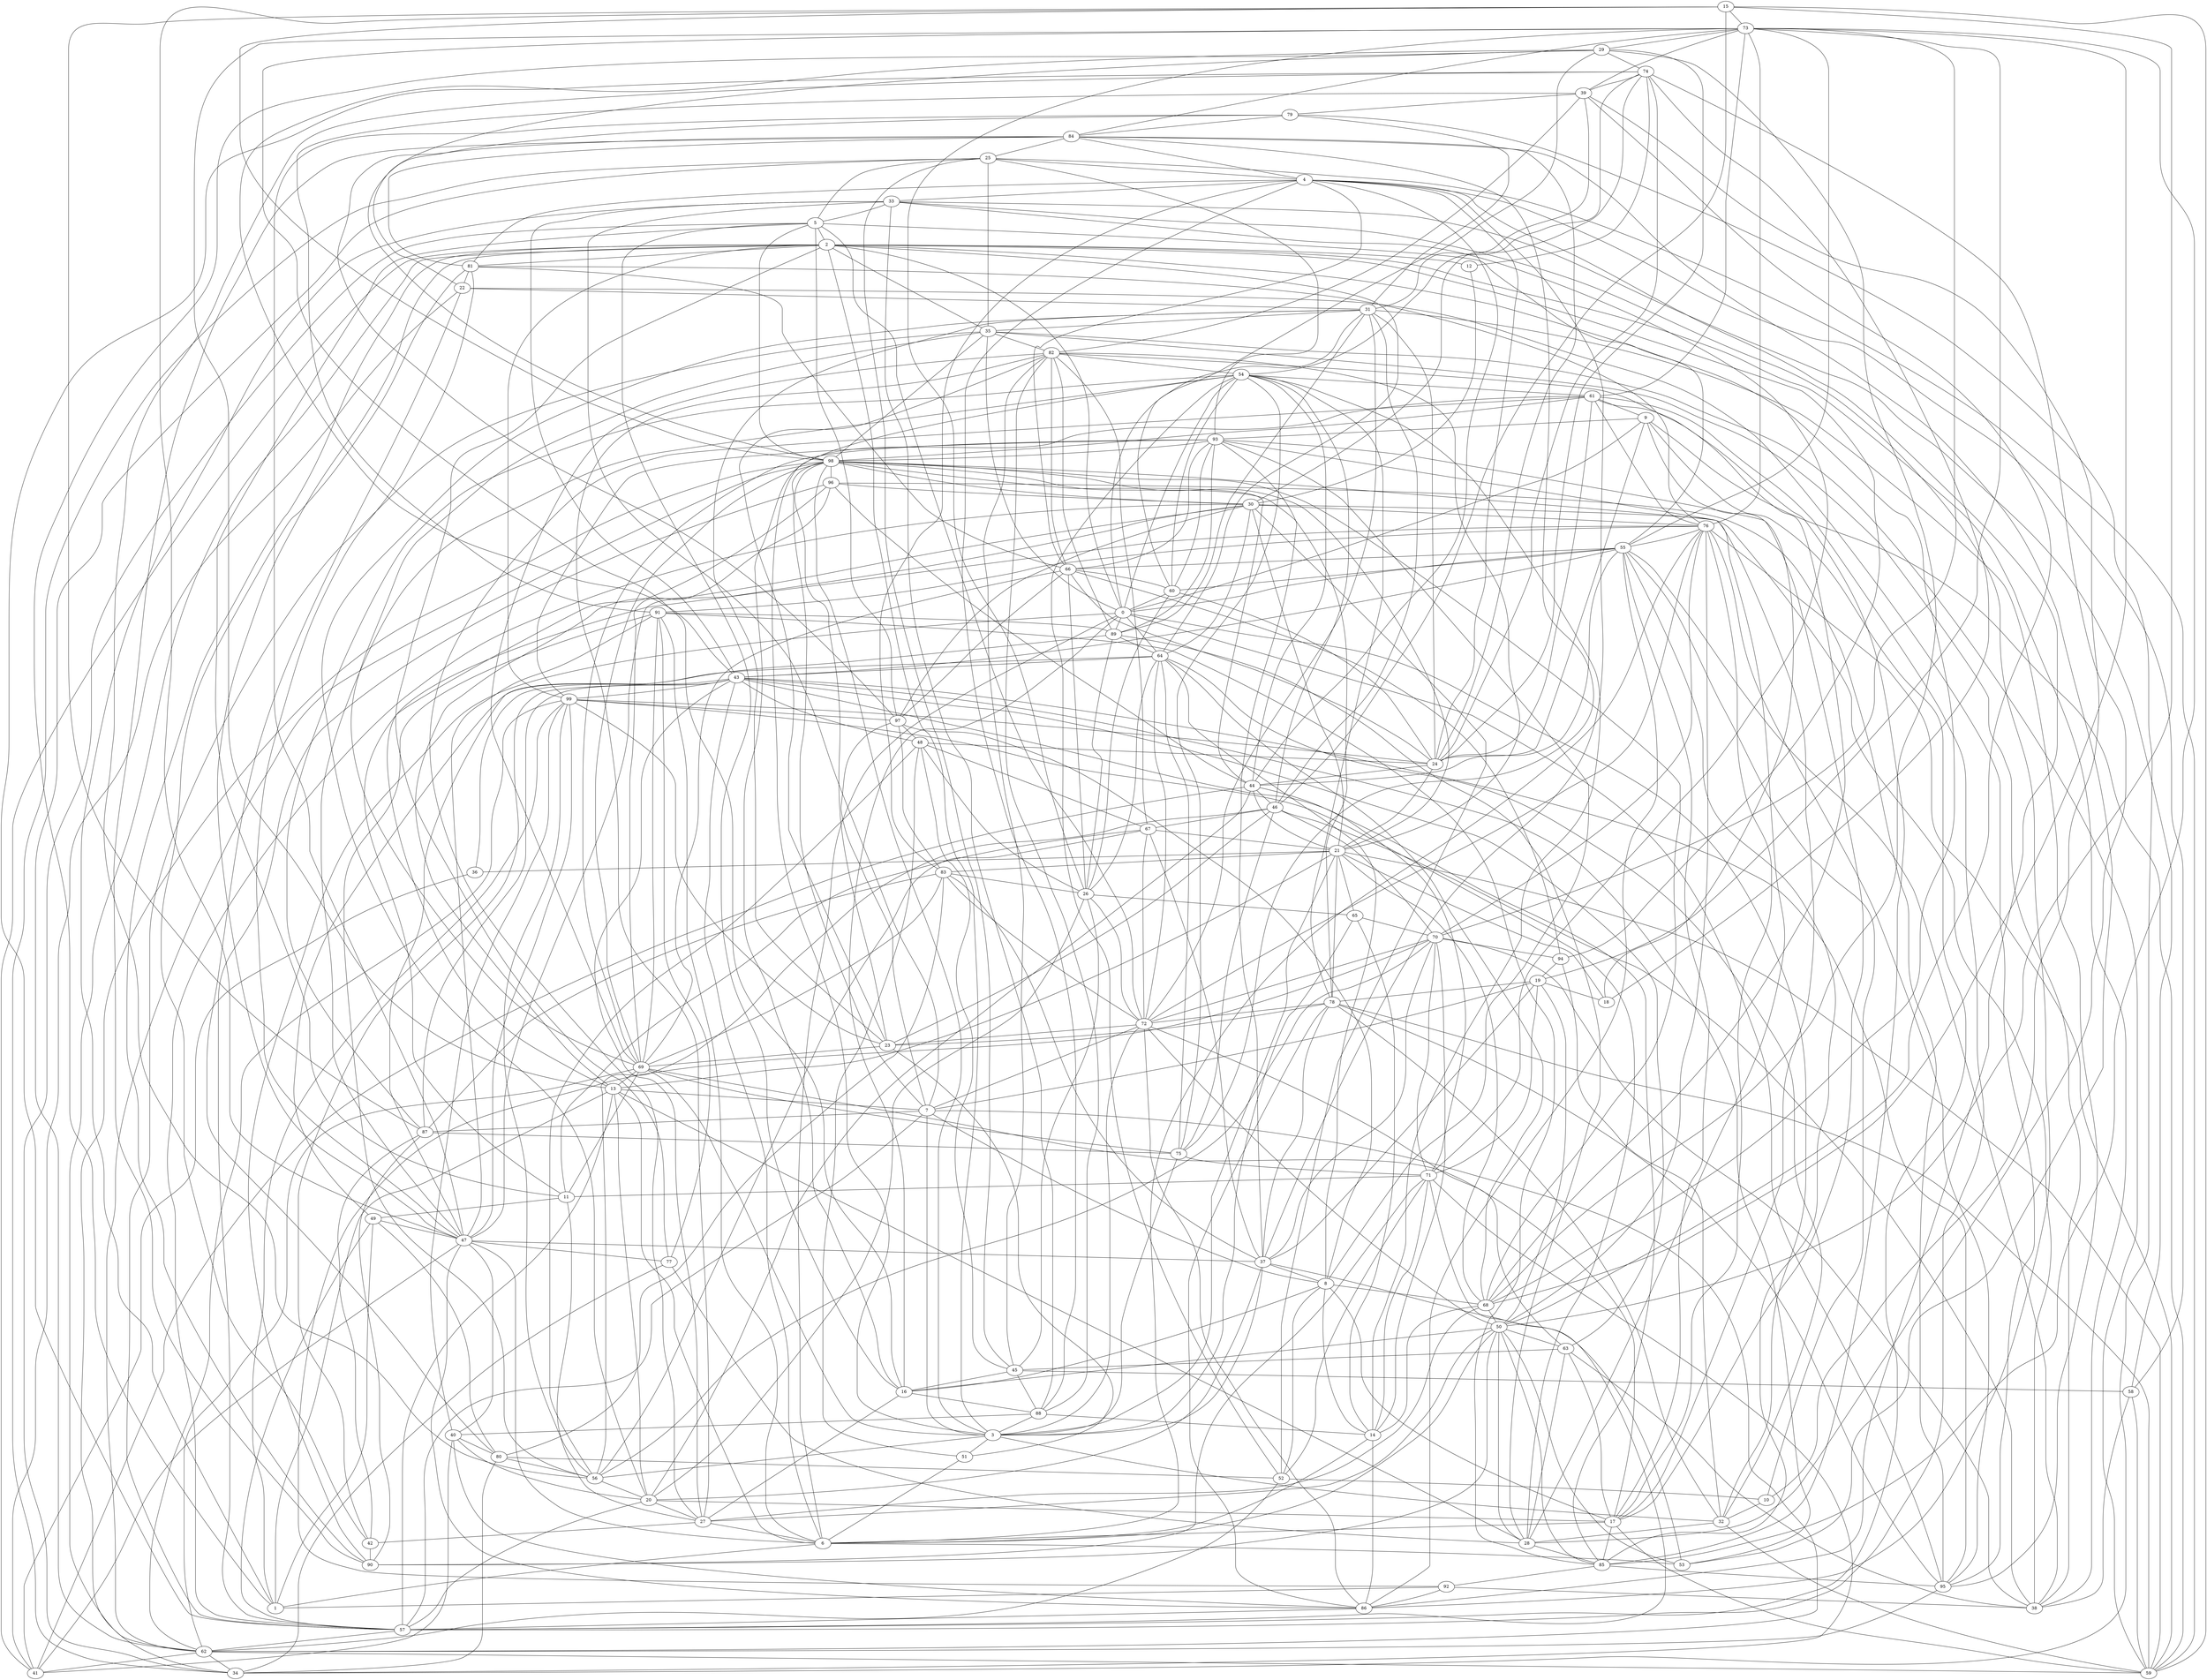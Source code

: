 graph ErdosRenyi100 {
15 -- 73;
5 -- 2;
4 -- 33;
23 -- 46;
88 -- 82;
76 -- 61;
52 -- 10;
54 -- 78;
83 -- 4;
61 -- 98;
31 -- 39;
23 -- 51;
5 -- 97;
37 -- 93;
97 -- 30;
57 -- 13;
29 -- 74;
2 -- 81;
6 -- 13;
68 -- 50;
30 -- 13;
73 -- 29;
24 -- 66;
91 -- 77;
27 -- 42;
39 -- 50;
23 -- 82;
6 -- 47;
6 -- 0;
28 -- 63;
98 -- 79;
11 -- 76;
88 -- 40;
72 -- 23;
9 -- 18;
92 -- 70;
21 -- 13;
12 -- 30;
6 -- 76;
82 -- 89;
63 -- 38;
59 -- 15;
16 -- 0;
75 -- 54;
83 -- 80;
92 -- 86;
6 -- 53;
98 -- 15;
29 -- 24;
50 -- 63;
76 -- 50;
24 -- 31;
94 -- 19;
4 -- 58;
66 -- 94;
3 -- 32;
57 -- 74;
30 -- 47;
86 -- 57;
75 -- 84;
80 -- 34;
89 -- 31;
67 -- 72;
37 -- 67;
89 -- 64;
56 -- 20;
69 -- 66;
68 -- 2;
61 -- 73;
65 -- 14;
91 -- 6;
50 -- 85;
95 -- 78;
71 -- 19;
74 -- 30;
83 -- 97;
62 -- 69;
76 -- 17;
44 -- 21;
15 -- 46;
27 -- 68;
35 -- 0;
37 -- 8;
21 -- 24;
42 -- 87;
84 -- 25;
80 -- 49;
95 -- 62;
76 -- 73;
71 -- 11;
78 -- 72;
26 -- 89;
57 -- 7;
73 -- 85;
13 -- 96;
30 -- 52;
60 -- 54;
82 -- 66;
87 -- 75;
92 -- 38;
85 -- 95;
60 -- 55;
56 -- 67;
64 -- 30;
54 -- 74;
43 -- 6;
69 -- 13;
86 -- 72;
62 -- 41;
70 -- 71;
33 -- 5;
38 -- 55;
59 -- 76;
5 -- 98;
69 -- 35;
33 -- 88;
97 -- 7;
83 -- 26;
61 -- 57;
14 -- 6;
31 -- 79;
64 -- 43;
60 -- 31;
43 -- 87;
17 -- 93;
18 -- 74;
2 -- 35;
64 -- 0;
28 -- 93;
1 -- 99;
23 -- 98;
47 -- 79;
24 -- 44;
85 -- 92;
5 -- 25;
37 -- 70;
64 -- 32;
96 -- 30;
47 -- 81;
40 -- 20;
50 -- 15;
53 -- 84;
61 -- 9;
28 -- 50;
61 -- 27;
42 -- 81;
23 -- 78;
4 -- 44;
98 -- 96;
35 -- 59;
30 -- 21;
98 -- 21;
82 -- 54;
77 -- 34;
5 -- 55;
71 -- 33;
21 -- 36;
34 -- 98;
98 -- 78;
89 -- 47;
5 -- 34;
72 -- 70;
17 -- 63;
49 -- 47;
72 -- 7;
3 -- 69;
25 -- 35;
2 -- 99;
58 -- 38;
3 -- 51;
39 -- 91;
3 -- 72;
3 -- 65;
16 -- 61;
69 -- 82;
22 -- 80;
1 -- 33;
41 -- 2;
27 -- 16;
31 -- 95;
51 -- 48;
33 -- 86;
14 -- 8;
11 -- 5;
81 -- 4;
26 -- 20;
79 -- 84;
70 -- 38;
53 -- 43;
45 -- 58;
82 -- 21;
75 -- 3;
28 -- 99;
72 -- 83;
76 -- 81;
19 -- 50;
68 -- 98;
39 -- 82;
44 -- 20;
63 -- 45;
22 -- 41;
71 -- 90;
83 -- 37;
0 -- 2;
59 -- 21;
85 -- 43;
78 -- 32;
38 -- 2;
47 -- 54;
57 -- 62;
38 -- 46;
48 -- 24;
56 -- 70;
66 -- 81;
69 -- 93;
1 -- 49;
32 -- 0;
76 -- 55;
29 -- 22;
44 -- 98;
93 -- 89;
96 -- 69;
42 -- 43;
48 -- 67;
31 -- 35;
16 -- 88;
14 -- 86;
82 -- 27;
2 -- 3;
30 -- 57;
54 -- 61;
26 -- 66;
81 -- 22;
37 -- 4;
43 -- 99;
7 -- 3;
22 -- 31;
7 -- 33;
85 -- 55;
78 -- 59;
97 -- 48;
16 -- 8;
20 -- 57;
37 -- 20;
19 -- 37;
4 -- 86;
52 -- 8;
98 -- 62;
91 -- 56;
96 -- 44;
88 -- 14;
7 -- 19;
55 -- 86;
35 -- 82;
43 -- 33;
25 -- 62;
46 -- 70;
46 -- 67;
32 -- 59;
95 -- 22;
8 -- 97;
45 -- 25;
72 -- 76;
14 -- 54;
62 -- 59;
93 -- 8;
88 -- 3;
99 -- 93;
69 -- 83;
98 -- 3;
44 -- 41;
31 -- 72;
68 -- 64;
17 -- 8;
24 -- 74;
0 -- 89;
35 -- 98;
78 -- 86;
53 -- 50;
90 -- 84;
20 -- 17;
2 -- 90;
83 -- 87;
37 -- 3;
95 -- 0;
47 -- 37;
24 -- 9;
67 -- 21;
11 -- 67;
62 -- 99;
11 -- 27;
49 -- 64;
16 -- 73;
32 -- 28;
5 -- 72;
9 -- 93;
73 -- 19;
26 -- 60;
17 -- 6;
35 -- 57;
48 -- 56;
91 -- 47;
77 -- 28;
91 -- 69;
47 -- 77;
64 -- 8;
95 -- 43;
27 -- 50;
54 -- 87;
52 -- 62;
62 -- 34;
66 -- 60;
33 -- 58;
75 -- 69;
31 -- 20;
66 -- 4;
7 -- 62;
74 -- 39;
44 -- 46;
26 -- 64;
73 -- 70;
32 -- 94;
76 -- 95;
93 -- 98;
40 -- 86;
93 -- 66;
2 -- 64;
29 -- 68;
11 -- 49;
39 -- 73;
49 -- 57;
76 -- 91;
78 -- 21;
7 -- 98;
73 -- 68;
56 -- 46;
52 -- 71;
55 -- 43;
28 -- 74;
26 -- 65;
8 -- 68;
56 -- 99;
2 -- 47;
21 -- 83;
70 -- 94;
84 -- 73;
25 -- 93;
20 -- 13;
40 -- 80;
80 -- 56;
40 -- 47;
13 -- 7;
74 -- 56;
6 -- 1;
38 -- 35;
85 -- 61;
75 -- 46;
42 -- 90;
4 -- 88;
69 -- 98;
24 -- 99;
39 -- 79;
23 -- 31;
37 -- 78;
82 -- 68;
60 -- 24;
21 -- 65;
60 -- 0;
48 -- 26;
97 -- 66;
6 -- 50;
24 -- 61;
73 -- 55;
7 -- 8;
88 -- 45;
37 -- 53;
1 -- 13;
17 -- 59;
51 -- 6;
4 -- 84;
54 -- 52;
13 -- 28;
92 -- 1;
65 -- 70;
58 -- 59;
27 -- 6;
46 -- 54;
48 -- 45;
57 -- 71;
2 -- 12;
1 -- 29;
10 -- 55;
91 -- 89;
9 -- 0;
67 -- 82;
30 -- 98;
19 -- 18;
9 -- 57;
7 -- 87;
30 -- 76;
45 -- 26;
47 -- 41;
19 -- 78;
75 -- 64;
70 -- 14;
72 -- 63;
50 -- 90;
84 -- 24;
25 -- 4;
34 -- 71;
13 -- 73;
80 -- 52;
44 -- 54;
0 -- 55;
23 -- 99;
71 -- 44;
96 -- 57;
10 -- 39;
96 -- 95;
0 -- 90;
82 -- 45;
99 -- 40;
99 -- 97;
43 -- 27;
17 -- 69;
3 -- 21;
98 -- 17;
36 -- 43;
84 -- 97;
45 -- 16;
28 -- 89;
72 -- 26;
2 -- 77;
14 -- 68;
59 -- 25;
74 -- 12;
54 -- 3;
16 -- 50;
47 -- 86;
17 -- 85;
64 -- 72;
40 -- 41;
60 -- 93;
71 -- 14;
36 -- 41;
3 -- 56;
81 -- 84;
72 -- 50;
48 -- 43;
43 -- 63;
55 -- 17;
29 -- 43;
55 -- 66;
44 -- 55;
34 -- 79;
0 -- 54;
20 -- 27;
0 -- 29;
24 -- 4;
76 -- 70;
47 -- 99;
75 -- 71;
9 -- 59;
16 -- 5;
28 -- 85;
21 -- 68;
87 -- 90;
46 -- 31;
2 -- 94;
23 -- 69;
87 -- 15;
25 -- 34;
38 -- 30;
10 -- 32;
26 -- 73;
2 -- 62;
11 -- 69;
21 -- 18;
91 -- 85;
47 -- 15;
}
